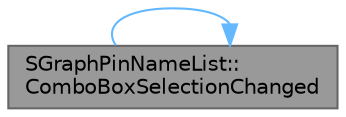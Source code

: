 digraph "SGraphPinNameList::ComboBoxSelectionChanged"
{
 // INTERACTIVE_SVG=YES
 // LATEX_PDF_SIZE
  bgcolor="transparent";
  edge [fontname=Helvetica,fontsize=10,labelfontname=Helvetica,labelfontsize=10];
  node [fontname=Helvetica,fontsize=10,shape=box,height=0.2,width=0.4];
  rankdir="LR";
  Node1 [id="Node000001",label="SGraphPinNameList::\lComboBoxSelectionChanged",height=0.2,width=0.4,color="gray40", fillcolor="grey60", style="filled", fontcolor="black",tooltip="Function to set the newly selected index."];
  Node1 -> Node1 [id="edge1_Node000001_Node000001",color="steelblue1",style="solid",tooltip=" "];
}
